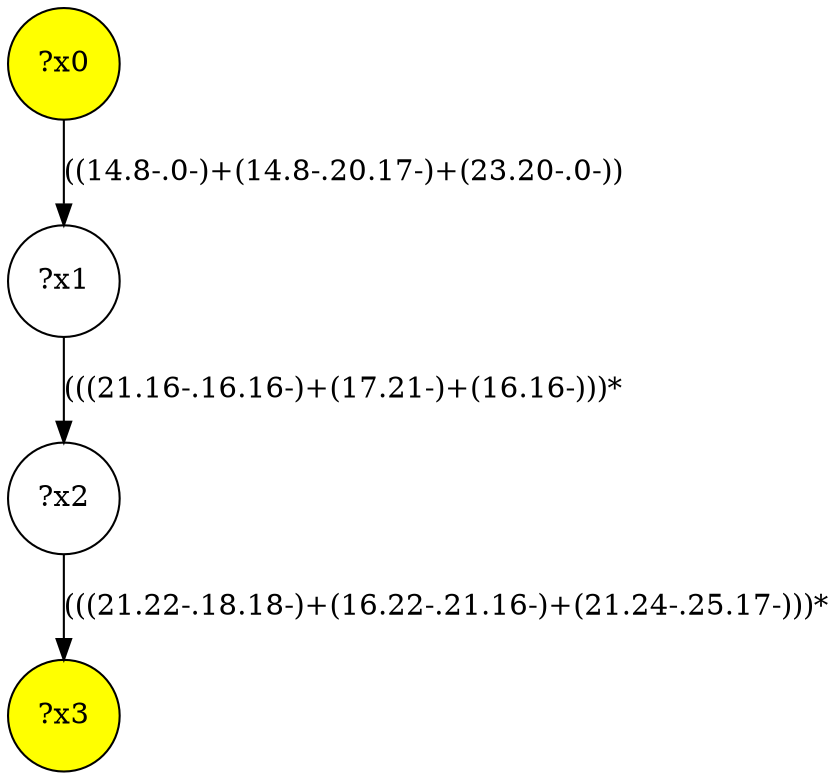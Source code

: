 digraph g {
	x0 [fillcolor="yellow", style="filled," shape=circle, label="?x0"];
	x3 [fillcolor="yellow", style="filled," shape=circle, label="?x3"];
	x1 [shape=circle, label="?x1"];
	x0 -> x1 [label="((14.8-.0-)+(14.8-.20.17-)+(23.20-.0-))"];
	x2 [shape=circle, label="?x2"];
	x1 -> x2 [label="(((21.16-.16.16-)+(17.21-)+(16.16-)))*"];
	x2 -> x3 [label="(((21.22-.18.18-)+(16.22-.21.16-)+(21.24-.25.17-)))*"];
}
